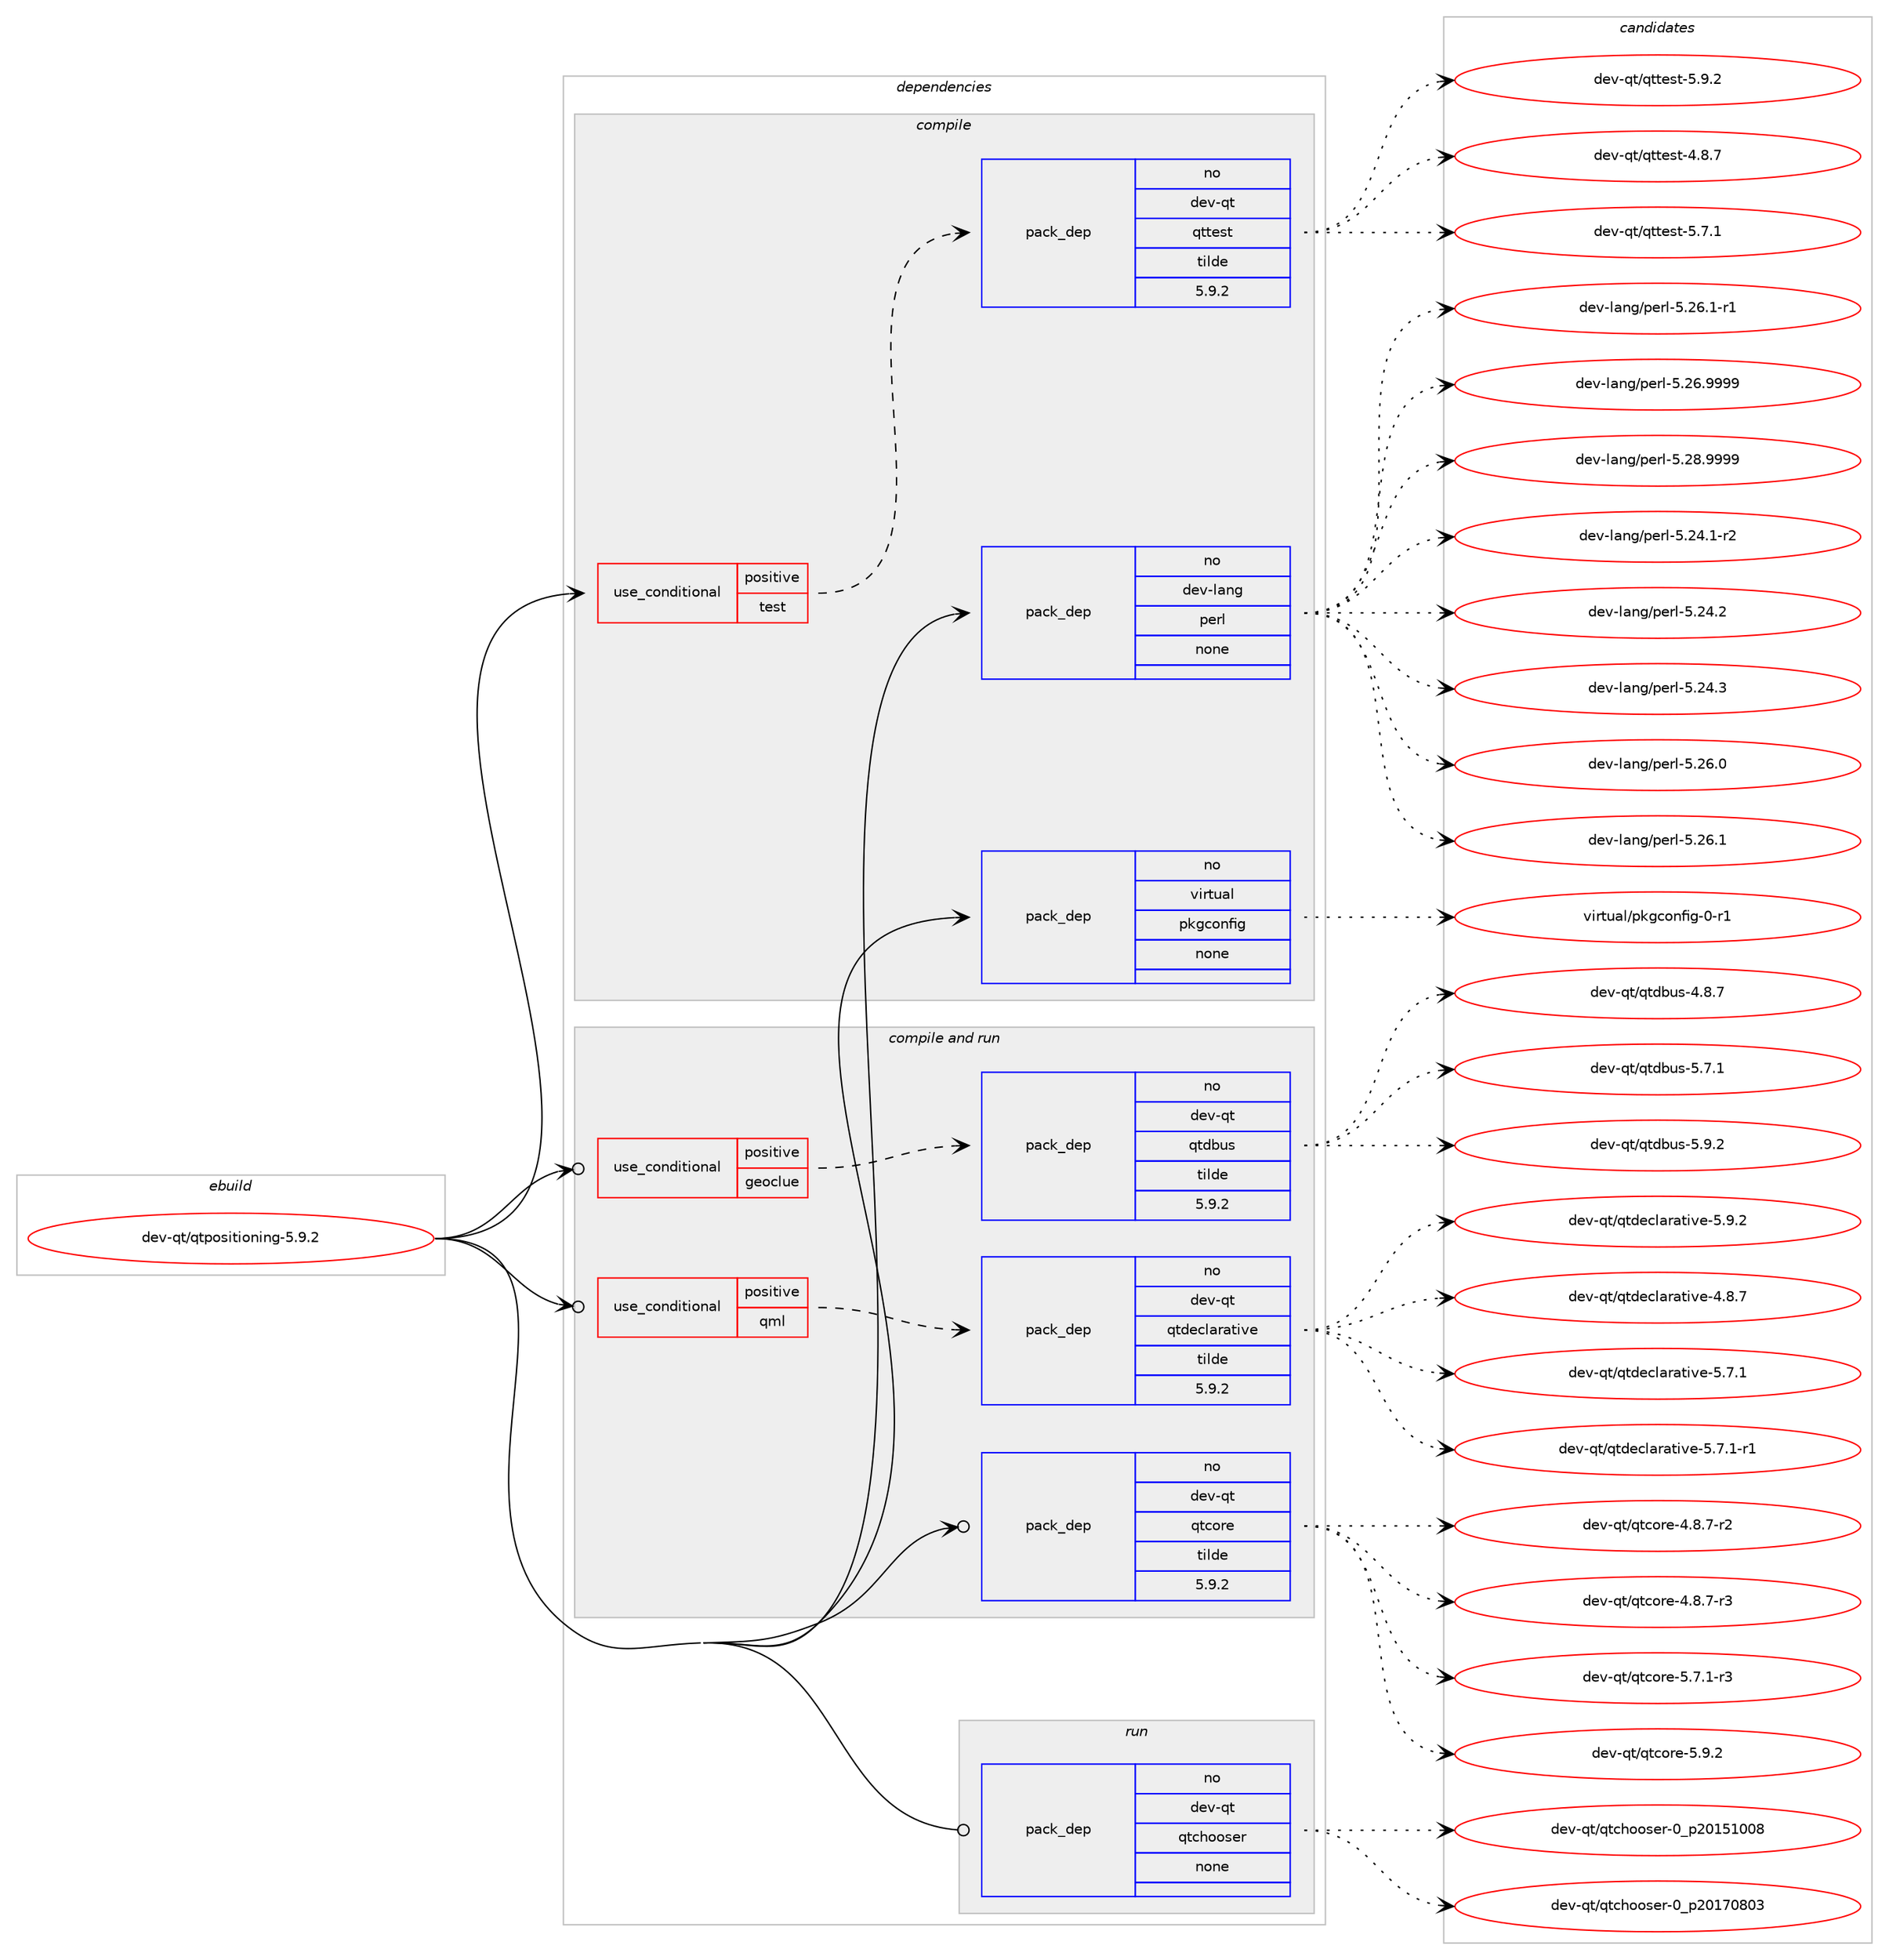 digraph prolog {

# *************
# Graph options
# *************

newrank=true;
concentrate=true;
compound=true;
graph [rankdir=LR,fontname=Helvetica,fontsize=10,ranksep=1.5];#, ranksep=2.5, nodesep=0.2];
edge  [arrowhead=vee];
node  [fontname=Helvetica,fontsize=10];

# **********
# The ebuild
# **********

subgraph cluster_leftcol {
color=gray;
rank=same;
label=<<i>ebuild</i>>;
id [label="dev-qt/qtpositioning-5.9.2", color=red, width=4, href="../dev-qt/qtpositioning-5.9.2.svg"];
}

# ****************
# The dependencies
# ****************

subgraph cluster_midcol {
color=gray;
label=<<i>dependencies</i>>;
subgraph cluster_compile {
fillcolor="#eeeeee";
style=filled;
label=<<i>compile</i>>;
subgraph cond44536 {
dependency196457 [label=<<TABLE BORDER="0" CELLBORDER="1" CELLSPACING="0" CELLPADDING="4"><TR><TD ROWSPAN="3" CELLPADDING="10">use_conditional</TD></TR><TR><TD>positive</TD></TR><TR><TD>test</TD></TR></TABLE>>, shape=none, color=red];
subgraph pack147951 {
dependency196458 [label=<<TABLE BORDER="0" CELLBORDER="1" CELLSPACING="0" CELLPADDING="4" WIDTH="220"><TR><TD ROWSPAN="6" CELLPADDING="30">pack_dep</TD></TR><TR><TD WIDTH="110">no</TD></TR><TR><TD>dev-qt</TD></TR><TR><TD>qttest</TD></TR><TR><TD>tilde</TD></TR><TR><TD>5.9.2</TD></TR></TABLE>>, shape=none, color=blue];
}
dependency196457:e -> dependency196458:w [weight=20,style="dashed",arrowhead="vee"];
}
id:e -> dependency196457:w [weight=20,style="solid",arrowhead="vee"];
subgraph pack147952 {
dependency196459 [label=<<TABLE BORDER="0" CELLBORDER="1" CELLSPACING="0" CELLPADDING="4" WIDTH="220"><TR><TD ROWSPAN="6" CELLPADDING="30">pack_dep</TD></TR><TR><TD WIDTH="110">no</TD></TR><TR><TD>dev-lang</TD></TR><TR><TD>perl</TD></TR><TR><TD>none</TD></TR><TR><TD></TD></TR></TABLE>>, shape=none, color=blue];
}
id:e -> dependency196459:w [weight=20,style="solid",arrowhead="vee"];
subgraph pack147953 {
dependency196460 [label=<<TABLE BORDER="0" CELLBORDER="1" CELLSPACING="0" CELLPADDING="4" WIDTH="220"><TR><TD ROWSPAN="6" CELLPADDING="30">pack_dep</TD></TR><TR><TD WIDTH="110">no</TD></TR><TR><TD>virtual</TD></TR><TR><TD>pkgconfig</TD></TR><TR><TD>none</TD></TR><TR><TD></TD></TR></TABLE>>, shape=none, color=blue];
}
id:e -> dependency196460:w [weight=20,style="solid",arrowhead="vee"];
}
subgraph cluster_compileandrun {
fillcolor="#eeeeee";
style=filled;
label=<<i>compile and run</i>>;
subgraph cond44537 {
dependency196461 [label=<<TABLE BORDER="0" CELLBORDER="1" CELLSPACING="0" CELLPADDING="4"><TR><TD ROWSPAN="3" CELLPADDING="10">use_conditional</TD></TR><TR><TD>positive</TD></TR><TR><TD>geoclue</TD></TR></TABLE>>, shape=none, color=red];
subgraph pack147954 {
dependency196462 [label=<<TABLE BORDER="0" CELLBORDER="1" CELLSPACING="0" CELLPADDING="4" WIDTH="220"><TR><TD ROWSPAN="6" CELLPADDING="30">pack_dep</TD></TR><TR><TD WIDTH="110">no</TD></TR><TR><TD>dev-qt</TD></TR><TR><TD>qtdbus</TD></TR><TR><TD>tilde</TD></TR><TR><TD>5.9.2</TD></TR></TABLE>>, shape=none, color=blue];
}
dependency196461:e -> dependency196462:w [weight=20,style="dashed",arrowhead="vee"];
}
id:e -> dependency196461:w [weight=20,style="solid",arrowhead="odotvee"];
subgraph cond44538 {
dependency196463 [label=<<TABLE BORDER="0" CELLBORDER="1" CELLSPACING="0" CELLPADDING="4"><TR><TD ROWSPAN="3" CELLPADDING="10">use_conditional</TD></TR><TR><TD>positive</TD></TR><TR><TD>qml</TD></TR></TABLE>>, shape=none, color=red];
subgraph pack147955 {
dependency196464 [label=<<TABLE BORDER="0" CELLBORDER="1" CELLSPACING="0" CELLPADDING="4" WIDTH="220"><TR><TD ROWSPAN="6" CELLPADDING="30">pack_dep</TD></TR><TR><TD WIDTH="110">no</TD></TR><TR><TD>dev-qt</TD></TR><TR><TD>qtdeclarative</TD></TR><TR><TD>tilde</TD></TR><TR><TD>5.9.2</TD></TR></TABLE>>, shape=none, color=blue];
}
dependency196463:e -> dependency196464:w [weight=20,style="dashed",arrowhead="vee"];
}
id:e -> dependency196463:w [weight=20,style="solid",arrowhead="odotvee"];
subgraph pack147956 {
dependency196465 [label=<<TABLE BORDER="0" CELLBORDER="1" CELLSPACING="0" CELLPADDING="4" WIDTH="220"><TR><TD ROWSPAN="6" CELLPADDING="30">pack_dep</TD></TR><TR><TD WIDTH="110">no</TD></TR><TR><TD>dev-qt</TD></TR><TR><TD>qtcore</TD></TR><TR><TD>tilde</TD></TR><TR><TD>5.9.2</TD></TR></TABLE>>, shape=none, color=blue];
}
id:e -> dependency196465:w [weight=20,style="solid",arrowhead="odotvee"];
}
subgraph cluster_run {
fillcolor="#eeeeee";
style=filled;
label=<<i>run</i>>;
subgraph pack147957 {
dependency196466 [label=<<TABLE BORDER="0" CELLBORDER="1" CELLSPACING="0" CELLPADDING="4" WIDTH="220"><TR><TD ROWSPAN="6" CELLPADDING="30">pack_dep</TD></TR><TR><TD WIDTH="110">no</TD></TR><TR><TD>dev-qt</TD></TR><TR><TD>qtchooser</TD></TR><TR><TD>none</TD></TR><TR><TD></TD></TR></TABLE>>, shape=none, color=blue];
}
id:e -> dependency196466:w [weight=20,style="solid",arrowhead="odot"];
}
}

# **************
# The candidates
# **************

subgraph cluster_choices {
rank=same;
color=gray;
label=<<i>candidates</i>>;

subgraph choice147951 {
color=black;
nodesep=1;
choice1001011184511311647113116116101115116455246564655 [label="dev-qt/qttest-4.8.7", color=red, width=4,href="../dev-qt/qttest-4.8.7.svg"];
choice1001011184511311647113116116101115116455346554649 [label="dev-qt/qttest-5.7.1", color=red, width=4,href="../dev-qt/qttest-5.7.1.svg"];
choice1001011184511311647113116116101115116455346574650 [label="dev-qt/qttest-5.9.2", color=red, width=4,href="../dev-qt/qttest-5.9.2.svg"];
dependency196458:e -> choice1001011184511311647113116116101115116455246564655:w [style=dotted,weight="100"];
dependency196458:e -> choice1001011184511311647113116116101115116455346554649:w [style=dotted,weight="100"];
dependency196458:e -> choice1001011184511311647113116116101115116455346574650:w [style=dotted,weight="100"];
}
subgraph choice147952 {
color=black;
nodesep=1;
choice100101118451089711010347112101114108455346505246494511450 [label="dev-lang/perl-5.24.1-r2", color=red, width=4,href="../dev-lang/perl-5.24.1-r2.svg"];
choice10010111845108971101034711210111410845534650524650 [label="dev-lang/perl-5.24.2", color=red, width=4,href="../dev-lang/perl-5.24.2.svg"];
choice10010111845108971101034711210111410845534650524651 [label="dev-lang/perl-5.24.3", color=red, width=4,href="../dev-lang/perl-5.24.3.svg"];
choice10010111845108971101034711210111410845534650544648 [label="dev-lang/perl-5.26.0", color=red, width=4,href="../dev-lang/perl-5.26.0.svg"];
choice10010111845108971101034711210111410845534650544649 [label="dev-lang/perl-5.26.1", color=red, width=4,href="../dev-lang/perl-5.26.1.svg"];
choice100101118451089711010347112101114108455346505446494511449 [label="dev-lang/perl-5.26.1-r1", color=red, width=4,href="../dev-lang/perl-5.26.1-r1.svg"];
choice10010111845108971101034711210111410845534650544657575757 [label="dev-lang/perl-5.26.9999", color=red, width=4,href="../dev-lang/perl-5.26.9999.svg"];
choice10010111845108971101034711210111410845534650564657575757 [label="dev-lang/perl-5.28.9999", color=red, width=4,href="../dev-lang/perl-5.28.9999.svg"];
dependency196459:e -> choice100101118451089711010347112101114108455346505246494511450:w [style=dotted,weight="100"];
dependency196459:e -> choice10010111845108971101034711210111410845534650524650:w [style=dotted,weight="100"];
dependency196459:e -> choice10010111845108971101034711210111410845534650524651:w [style=dotted,weight="100"];
dependency196459:e -> choice10010111845108971101034711210111410845534650544648:w [style=dotted,weight="100"];
dependency196459:e -> choice10010111845108971101034711210111410845534650544649:w [style=dotted,weight="100"];
dependency196459:e -> choice100101118451089711010347112101114108455346505446494511449:w [style=dotted,weight="100"];
dependency196459:e -> choice10010111845108971101034711210111410845534650544657575757:w [style=dotted,weight="100"];
dependency196459:e -> choice10010111845108971101034711210111410845534650564657575757:w [style=dotted,weight="100"];
}
subgraph choice147953 {
color=black;
nodesep=1;
choice11810511411611797108471121071039911111010210510345484511449 [label="virtual/pkgconfig-0-r1", color=red, width=4,href="../virtual/pkgconfig-0-r1.svg"];
dependency196460:e -> choice11810511411611797108471121071039911111010210510345484511449:w [style=dotted,weight="100"];
}
subgraph choice147954 {
color=black;
nodesep=1;
choice100101118451131164711311610098117115455246564655 [label="dev-qt/qtdbus-4.8.7", color=red, width=4,href="../dev-qt/qtdbus-4.8.7.svg"];
choice100101118451131164711311610098117115455346554649 [label="dev-qt/qtdbus-5.7.1", color=red, width=4,href="../dev-qt/qtdbus-5.7.1.svg"];
choice100101118451131164711311610098117115455346574650 [label="dev-qt/qtdbus-5.9.2", color=red, width=4,href="../dev-qt/qtdbus-5.9.2.svg"];
dependency196462:e -> choice100101118451131164711311610098117115455246564655:w [style=dotted,weight="100"];
dependency196462:e -> choice100101118451131164711311610098117115455346554649:w [style=dotted,weight="100"];
dependency196462:e -> choice100101118451131164711311610098117115455346574650:w [style=dotted,weight="100"];
}
subgraph choice147955 {
color=black;
nodesep=1;
choice1001011184511311647113116100101991089711497116105118101455246564655 [label="dev-qt/qtdeclarative-4.8.7", color=red, width=4,href="../dev-qt/qtdeclarative-4.8.7.svg"];
choice1001011184511311647113116100101991089711497116105118101455346554649 [label="dev-qt/qtdeclarative-5.7.1", color=red, width=4,href="../dev-qt/qtdeclarative-5.7.1.svg"];
choice10010111845113116471131161001019910897114971161051181014553465546494511449 [label="dev-qt/qtdeclarative-5.7.1-r1", color=red, width=4,href="../dev-qt/qtdeclarative-5.7.1-r1.svg"];
choice1001011184511311647113116100101991089711497116105118101455346574650 [label="dev-qt/qtdeclarative-5.9.2", color=red, width=4,href="../dev-qt/qtdeclarative-5.9.2.svg"];
dependency196464:e -> choice1001011184511311647113116100101991089711497116105118101455246564655:w [style=dotted,weight="100"];
dependency196464:e -> choice1001011184511311647113116100101991089711497116105118101455346554649:w [style=dotted,weight="100"];
dependency196464:e -> choice10010111845113116471131161001019910897114971161051181014553465546494511449:w [style=dotted,weight="100"];
dependency196464:e -> choice1001011184511311647113116100101991089711497116105118101455346574650:w [style=dotted,weight="100"];
}
subgraph choice147956 {
color=black;
nodesep=1;
choice1001011184511311647113116991111141014552465646554511450 [label="dev-qt/qtcore-4.8.7-r2", color=red, width=4,href="../dev-qt/qtcore-4.8.7-r2.svg"];
choice1001011184511311647113116991111141014552465646554511451 [label="dev-qt/qtcore-4.8.7-r3", color=red, width=4,href="../dev-qt/qtcore-4.8.7-r3.svg"];
choice1001011184511311647113116991111141014553465546494511451 [label="dev-qt/qtcore-5.7.1-r3", color=red, width=4,href="../dev-qt/qtcore-5.7.1-r3.svg"];
choice100101118451131164711311699111114101455346574650 [label="dev-qt/qtcore-5.9.2", color=red, width=4,href="../dev-qt/qtcore-5.9.2.svg"];
dependency196465:e -> choice1001011184511311647113116991111141014552465646554511450:w [style=dotted,weight="100"];
dependency196465:e -> choice1001011184511311647113116991111141014552465646554511451:w [style=dotted,weight="100"];
dependency196465:e -> choice1001011184511311647113116991111141014553465546494511451:w [style=dotted,weight="100"];
dependency196465:e -> choice100101118451131164711311699111114101455346574650:w [style=dotted,weight="100"];
}
subgraph choice147957 {
color=black;
nodesep=1;
choice1001011184511311647113116991041111111151011144548951125048495349484856 [label="dev-qt/qtchooser-0_p20151008", color=red, width=4,href="../dev-qt/qtchooser-0_p20151008.svg"];
choice1001011184511311647113116991041111111151011144548951125048495548564851 [label="dev-qt/qtchooser-0_p20170803", color=red, width=4,href="../dev-qt/qtchooser-0_p20170803.svg"];
dependency196466:e -> choice1001011184511311647113116991041111111151011144548951125048495349484856:w [style=dotted,weight="100"];
dependency196466:e -> choice1001011184511311647113116991041111111151011144548951125048495548564851:w [style=dotted,weight="100"];
}
}

}
